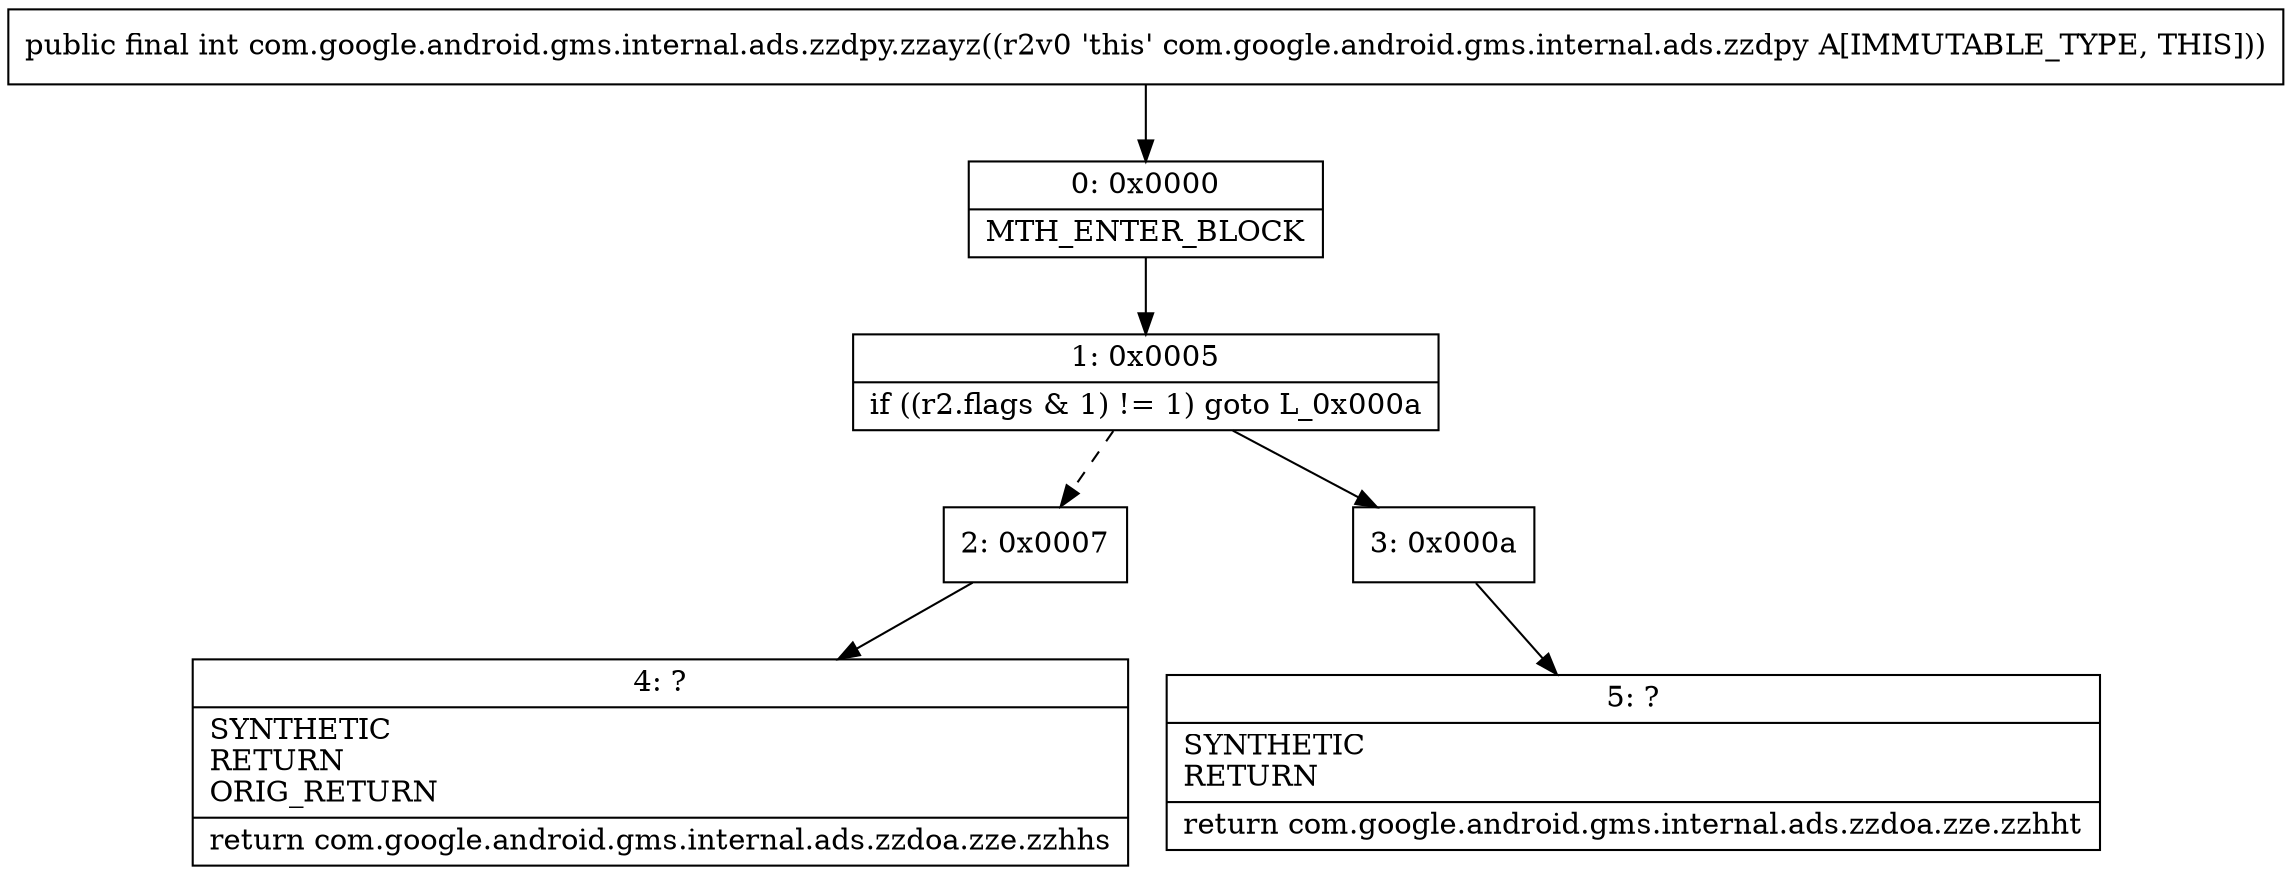 digraph "CFG forcom.google.android.gms.internal.ads.zzdpy.zzayz()I" {
Node_0 [shape=record,label="{0\:\ 0x0000|MTH_ENTER_BLOCK\l}"];
Node_1 [shape=record,label="{1\:\ 0x0005|if ((r2.flags & 1) != 1) goto L_0x000a\l}"];
Node_2 [shape=record,label="{2\:\ 0x0007}"];
Node_3 [shape=record,label="{3\:\ 0x000a}"];
Node_4 [shape=record,label="{4\:\ ?|SYNTHETIC\lRETURN\lORIG_RETURN\l|return com.google.android.gms.internal.ads.zzdoa.zze.zzhhs\l}"];
Node_5 [shape=record,label="{5\:\ ?|SYNTHETIC\lRETURN\l|return com.google.android.gms.internal.ads.zzdoa.zze.zzhht\l}"];
MethodNode[shape=record,label="{public final int com.google.android.gms.internal.ads.zzdpy.zzayz((r2v0 'this' com.google.android.gms.internal.ads.zzdpy A[IMMUTABLE_TYPE, THIS])) }"];
MethodNode -> Node_0;
Node_0 -> Node_1;
Node_1 -> Node_2[style=dashed];
Node_1 -> Node_3;
Node_2 -> Node_4;
Node_3 -> Node_5;
}

